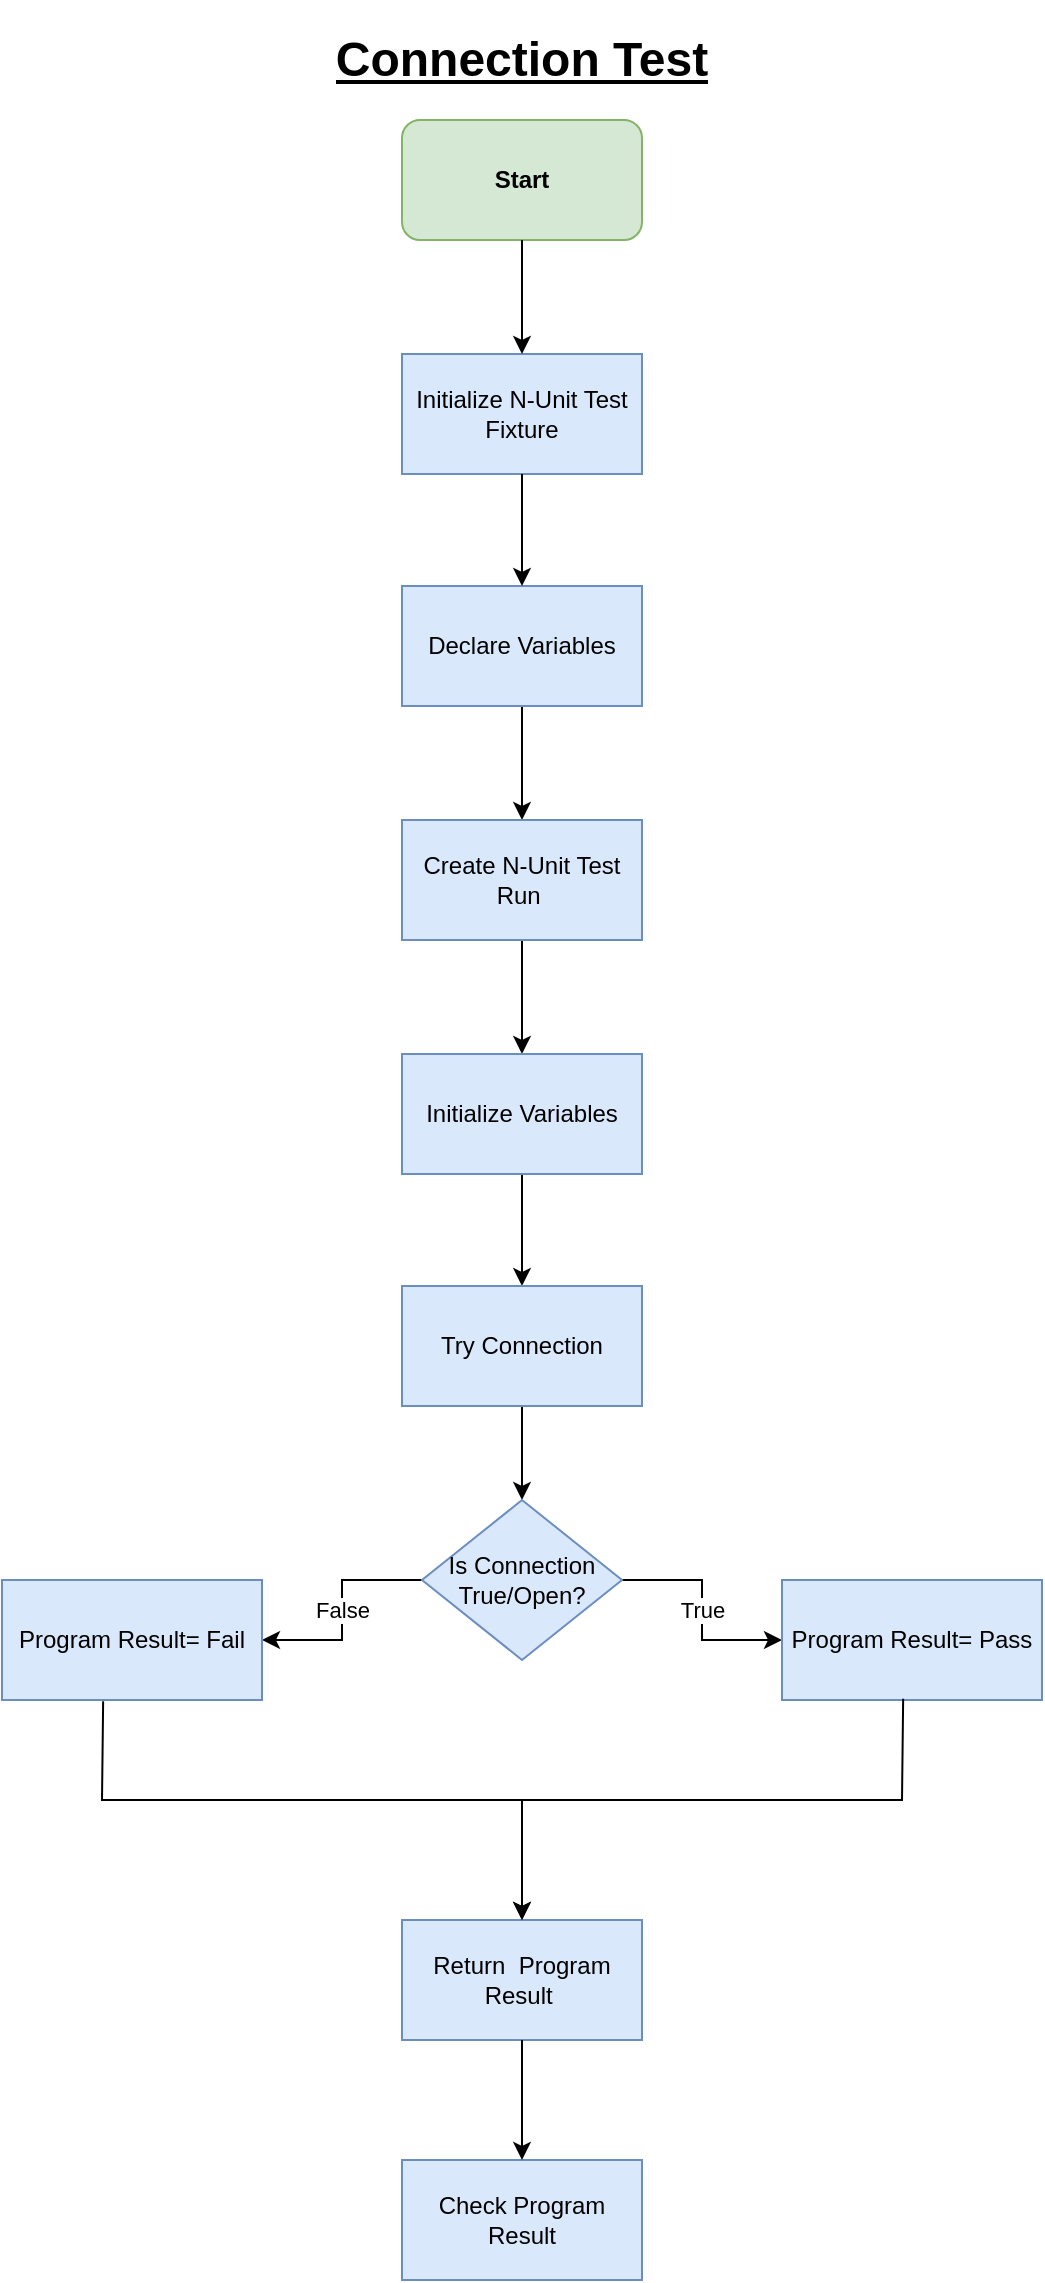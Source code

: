 <mxfile version="17.1.2" type="github" pages="2">
  <diagram id="LXt_6ldumjAD1ES0BPMl" name="ConnectionTest">
    <mxGraphModel dx="1759" dy="784" grid="1" gridSize="10" guides="1" tooltips="1" connect="1" arrows="1" fold="1" page="1" pageScale="1" pageWidth="850" pageHeight="1100" math="0" shadow="0">
      <root>
        <mxCell id="0" />
        <mxCell id="1" parent="0" />
        <mxCell id="q9Kves0xi8D7fbNKaZfF-1" value="Start" style="rounded=1;whiteSpace=wrap;html=1;fillColor=#d5e8d4;strokeColor=#82b366;fontStyle=1" parent="1" vertex="1">
          <mxGeometry x="150" y="120" width="120" height="60" as="geometry" />
        </mxCell>
        <mxCell id="q9Kves0xi8D7fbNKaZfF-2" value="Initialize N-Unit Test Fixture" style="rounded=0;whiteSpace=wrap;html=1;fillColor=#dae8fc;strokeColor=#6c8ebf;" parent="1" vertex="1">
          <mxGeometry x="150" y="237" width="120" height="60" as="geometry" />
        </mxCell>
        <mxCell id="q9Kves0xi8D7fbNKaZfF-3" value="" style="endArrow=classic;html=1;rounded=0;exitX=0.5;exitY=1;exitDx=0;exitDy=0;entryX=0.5;entryY=0;entryDx=0;entryDy=0;" parent="1" source="q9Kves0xi8D7fbNKaZfF-1" target="q9Kves0xi8D7fbNKaZfF-2" edge="1">
          <mxGeometry width="50" height="50" relative="1" as="geometry">
            <mxPoint x="180" y="420" as="sourcePoint" />
            <mxPoint x="230" y="370" as="targetPoint" />
          </mxGeometry>
        </mxCell>
        <mxCell id="q9Kves0xi8D7fbNKaZfF-4" value="" style="edgeStyle=orthogonalEdgeStyle;rounded=0;orthogonalLoop=1;jettySize=auto;html=1;" parent="1" source="q9Kves0xi8D7fbNKaZfF-5" target="q9Kves0xi8D7fbNKaZfF-8" edge="1">
          <mxGeometry relative="1" as="geometry" />
        </mxCell>
        <mxCell id="q9Kves0xi8D7fbNKaZfF-5" value="Declare Variables" style="rounded=0;whiteSpace=wrap;html=1;fillColor=#dae8fc;strokeColor=#6c8ebf;" parent="1" vertex="1">
          <mxGeometry x="150" y="353" width="120" height="60" as="geometry" />
        </mxCell>
        <mxCell id="q9Kves0xi8D7fbNKaZfF-6" value="" style="endArrow=classic;html=1;rounded=0;entryX=0.5;entryY=0;entryDx=0;entryDy=0;exitX=0.5;exitY=1;exitDx=0;exitDy=0;" parent="1" source="q9Kves0xi8D7fbNKaZfF-2" target="q9Kves0xi8D7fbNKaZfF-5" edge="1">
          <mxGeometry width="50" height="50" relative="1" as="geometry">
            <mxPoint x="180" y="520" as="sourcePoint" />
            <mxPoint x="230" y="470" as="targetPoint" />
          </mxGeometry>
        </mxCell>
        <mxCell id="q9Kves0xi8D7fbNKaZfF-7" value="" style="edgeStyle=orthogonalEdgeStyle;rounded=0;orthogonalLoop=1;jettySize=auto;html=1;" parent="1" source="q9Kves0xi8D7fbNKaZfF-8" target="q9Kves0xi8D7fbNKaZfF-10" edge="1">
          <mxGeometry relative="1" as="geometry" />
        </mxCell>
        <mxCell id="q9Kves0xi8D7fbNKaZfF-8" value="Create N-Unit Test Run&amp;nbsp;" style="whiteSpace=wrap;html=1;fillColor=#dae8fc;strokeColor=#6c8ebf;rounded=0;" parent="1" vertex="1">
          <mxGeometry x="150" y="470" width="120" height="60" as="geometry" />
        </mxCell>
        <mxCell id="q9Kves0xi8D7fbNKaZfF-9" value="" style="edgeStyle=orthogonalEdgeStyle;rounded=0;orthogonalLoop=1;jettySize=auto;html=1;" parent="1" source="q9Kves0xi8D7fbNKaZfF-10" target="q9Kves0xi8D7fbNKaZfF-12" edge="1">
          <mxGeometry relative="1" as="geometry" />
        </mxCell>
        <mxCell id="q9Kves0xi8D7fbNKaZfF-10" value="Initialize Variables" style="whiteSpace=wrap;html=1;fillColor=#dae8fc;strokeColor=#6c8ebf;rounded=0;" parent="1" vertex="1">
          <mxGeometry x="150" y="587" width="120" height="60" as="geometry" />
        </mxCell>
        <mxCell id="q9Kves0xi8D7fbNKaZfF-11" value="" style="edgeStyle=orthogonalEdgeStyle;rounded=0;orthogonalLoop=1;jettySize=auto;html=1;" parent="1" source="q9Kves0xi8D7fbNKaZfF-12" target="q9Kves0xi8D7fbNKaZfF-15" edge="1">
          <mxGeometry relative="1" as="geometry" />
        </mxCell>
        <mxCell id="q9Kves0xi8D7fbNKaZfF-12" value="Try Connection" style="whiteSpace=wrap;html=1;fillColor=#dae8fc;strokeColor=#6c8ebf;rounded=0;" parent="1" vertex="1">
          <mxGeometry x="150" y="703" width="120" height="60" as="geometry" />
        </mxCell>
        <mxCell id="q9Kves0xi8D7fbNKaZfF-13" value="False" style="edgeStyle=orthogonalEdgeStyle;rounded=0;orthogonalLoop=1;jettySize=auto;html=1;" parent="1" source="q9Kves0xi8D7fbNKaZfF-15" target="q9Kves0xi8D7fbNKaZfF-16" edge="1">
          <mxGeometry relative="1" as="geometry" />
        </mxCell>
        <mxCell id="q9Kves0xi8D7fbNKaZfF-14" value="True" style="edgeStyle=orthogonalEdgeStyle;rounded=0;orthogonalLoop=1;jettySize=auto;html=1;" parent="1" source="q9Kves0xi8D7fbNKaZfF-15" target="q9Kves0xi8D7fbNKaZfF-17" edge="1">
          <mxGeometry relative="1" as="geometry" />
        </mxCell>
        <mxCell id="q9Kves0xi8D7fbNKaZfF-15" value="Is Connection True/Open?" style="rhombus;whiteSpace=wrap;html=1;fillColor=#dae8fc;strokeColor=#6c8ebf;rounded=0;" parent="1" vertex="1">
          <mxGeometry x="160" y="810" width="100" height="80" as="geometry" />
        </mxCell>
        <mxCell id="q9Kves0xi8D7fbNKaZfF-16" value="Program Result= Fail" style="whiteSpace=wrap;html=1;fillColor=#dae8fc;strokeColor=#6c8ebf;rounded=0;" parent="1" vertex="1">
          <mxGeometry x="-50" y="850" width="130" height="60" as="geometry" />
        </mxCell>
        <mxCell id="q9Kves0xi8D7fbNKaZfF-17" value="Program Result= Pass" style="whiteSpace=wrap;html=1;fillColor=#dae8fc;strokeColor=#6c8ebf;rounded=0;" parent="1" vertex="1">
          <mxGeometry x="340" y="850" width="130" height="60" as="geometry" />
        </mxCell>
        <mxCell id="q9Kves0xi8D7fbNKaZfF-18" value="Check Program Result" style="whiteSpace=wrap;html=1;fillColor=#dae8fc;strokeColor=#6c8ebf;rounded=0;" parent="1" vertex="1">
          <mxGeometry x="150" y="1140" width="120" height="60" as="geometry" />
        </mxCell>
        <mxCell id="q9Kves0xi8D7fbNKaZfF-19" value="Return&amp;nbsp; Program Result&amp;nbsp;" style="rounded=0;whiteSpace=wrap;html=1;fillColor=#dae8fc;strokeColor=#6c8ebf;" parent="1" vertex="1">
          <mxGeometry x="150" y="1020" width="120" height="60" as="geometry" />
        </mxCell>
        <mxCell id="q9Kves0xi8D7fbNKaZfF-20" value="" style="endArrow=classic;html=1;rounded=0;exitX=0.389;exitY=1.011;exitDx=0;exitDy=0;entryX=0.5;entryY=0;entryDx=0;entryDy=0;exitPerimeter=0;" parent="1" source="q9Kves0xi8D7fbNKaZfF-16" target="q9Kves0xi8D7fbNKaZfF-19" edge="1">
          <mxGeometry width="50" height="50" relative="1" as="geometry">
            <mxPoint x="300" y="1000" as="sourcePoint" />
            <mxPoint x="200" y="920" as="targetPoint" />
            <Array as="points">
              <mxPoint y="960" />
              <mxPoint x="210" y="960" />
            </Array>
          </mxGeometry>
        </mxCell>
        <mxCell id="q9Kves0xi8D7fbNKaZfF-21" value="" style="endArrow=classic;html=1;rounded=0;exitX=0.466;exitY=0.99;exitDx=0;exitDy=0;entryX=0.5;entryY=0;entryDx=0;entryDy=0;exitPerimeter=0;" parent="1" source="q9Kves0xi8D7fbNKaZfF-17" target="q9Kves0xi8D7fbNKaZfF-19" edge="1">
          <mxGeometry width="50" height="50" relative="1" as="geometry">
            <mxPoint x="260" y="960" as="sourcePoint" />
            <mxPoint x="310" y="910" as="targetPoint" />
            <Array as="points">
              <mxPoint x="400" y="960" />
              <mxPoint x="210" y="960" />
            </Array>
          </mxGeometry>
        </mxCell>
        <mxCell id="q9Kves0xi8D7fbNKaZfF-22" value="" style="endArrow=classic;html=1;rounded=0;exitX=0.5;exitY=1;exitDx=0;exitDy=0;entryX=0.5;entryY=0;entryDx=0;entryDy=0;" parent="1" source="q9Kves0xi8D7fbNKaZfF-19" target="q9Kves0xi8D7fbNKaZfF-18" edge="1">
          <mxGeometry width="50" height="50" relative="1" as="geometry">
            <mxPoint x="260" y="1040" as="sourcePoint" />
            <mxPoint x="310" y="990" as="targetPoint" />
          </mxGeometry>
        </mxCell>
        <mxCell id="q9Kves0xi8D7fbNKaZfF-23" value="&lt;h1&gt;&lt;u&gt;Connection Test&lt;/u&gt;&lt;/h1&gt;" style="text;html=1;strokeColor=none;fillColor=none;spacing=5;spacingTop=-20;whiteSpace=wrap;overflow=hidden;rounded=0;align=center;" parent="1" vertex="1">
          <mxGeometry x="55" y="70" width="310" height="60" as="geometry" />
        </mxCell>
      </root>
    </mxGraphModel>
  </diagram>
  <diagram id="meIuWX5t1aGWm9yRR88u" name="DataCollectionTest">
    <mxGraphModel dx="909" dy="784" grid="1" gridSize="10" guides="1" tooltips="1" connect="1" arrows="1" fold="1" page="1" pageScale="1" pageWidth="850" pageHeight="1100" math="0" shadow="0">
      <root>
        <mxCell id="a9GmgResV2FdEJpwr11O-0" />
        <mxCell id="a9GmgResV2FdEJpwr11O-1" parent="a9GmgResV2FdEJpwr11O-0" />
        <mxCell id="EGkyfVK8lPlAEWzILR4L-0" value="&lt;h1&gt;&lt;u&gt;Data Collection Test&lt;/u&gt;&lt;/h1&gt;" style="text;html=1;strokeColor=none;fillColor=none;spacing=5;spacingTop=-20;whiteSpace=wrap;overflow=hidden;rounded=0;" vertex="1" parent="a9GmgResV2FdEJpwr11O-1">
          <mxGeometry x="320" y="80" width="250" height="40" as="geometry" />
        </mxCell>
        <mxCell id="EGkyfVK8lPlAEWzILR4L-1" value="&lt;b&gt;Start&lt;/b&gt;" style="rounded=1;whiteSpace=wrap;html=1;fillColor=#d5e8d4;strokeColor=#82b366;" vertex="1" parent="a9GmgResV2FdEJpwr11O-1">
          <mxGeometry x="385" y="160" width="120" height="60" as="geometry" />
        </mxCell>
      </root>
    </mxGraphModel>
  </diagram>
</mxfile>
